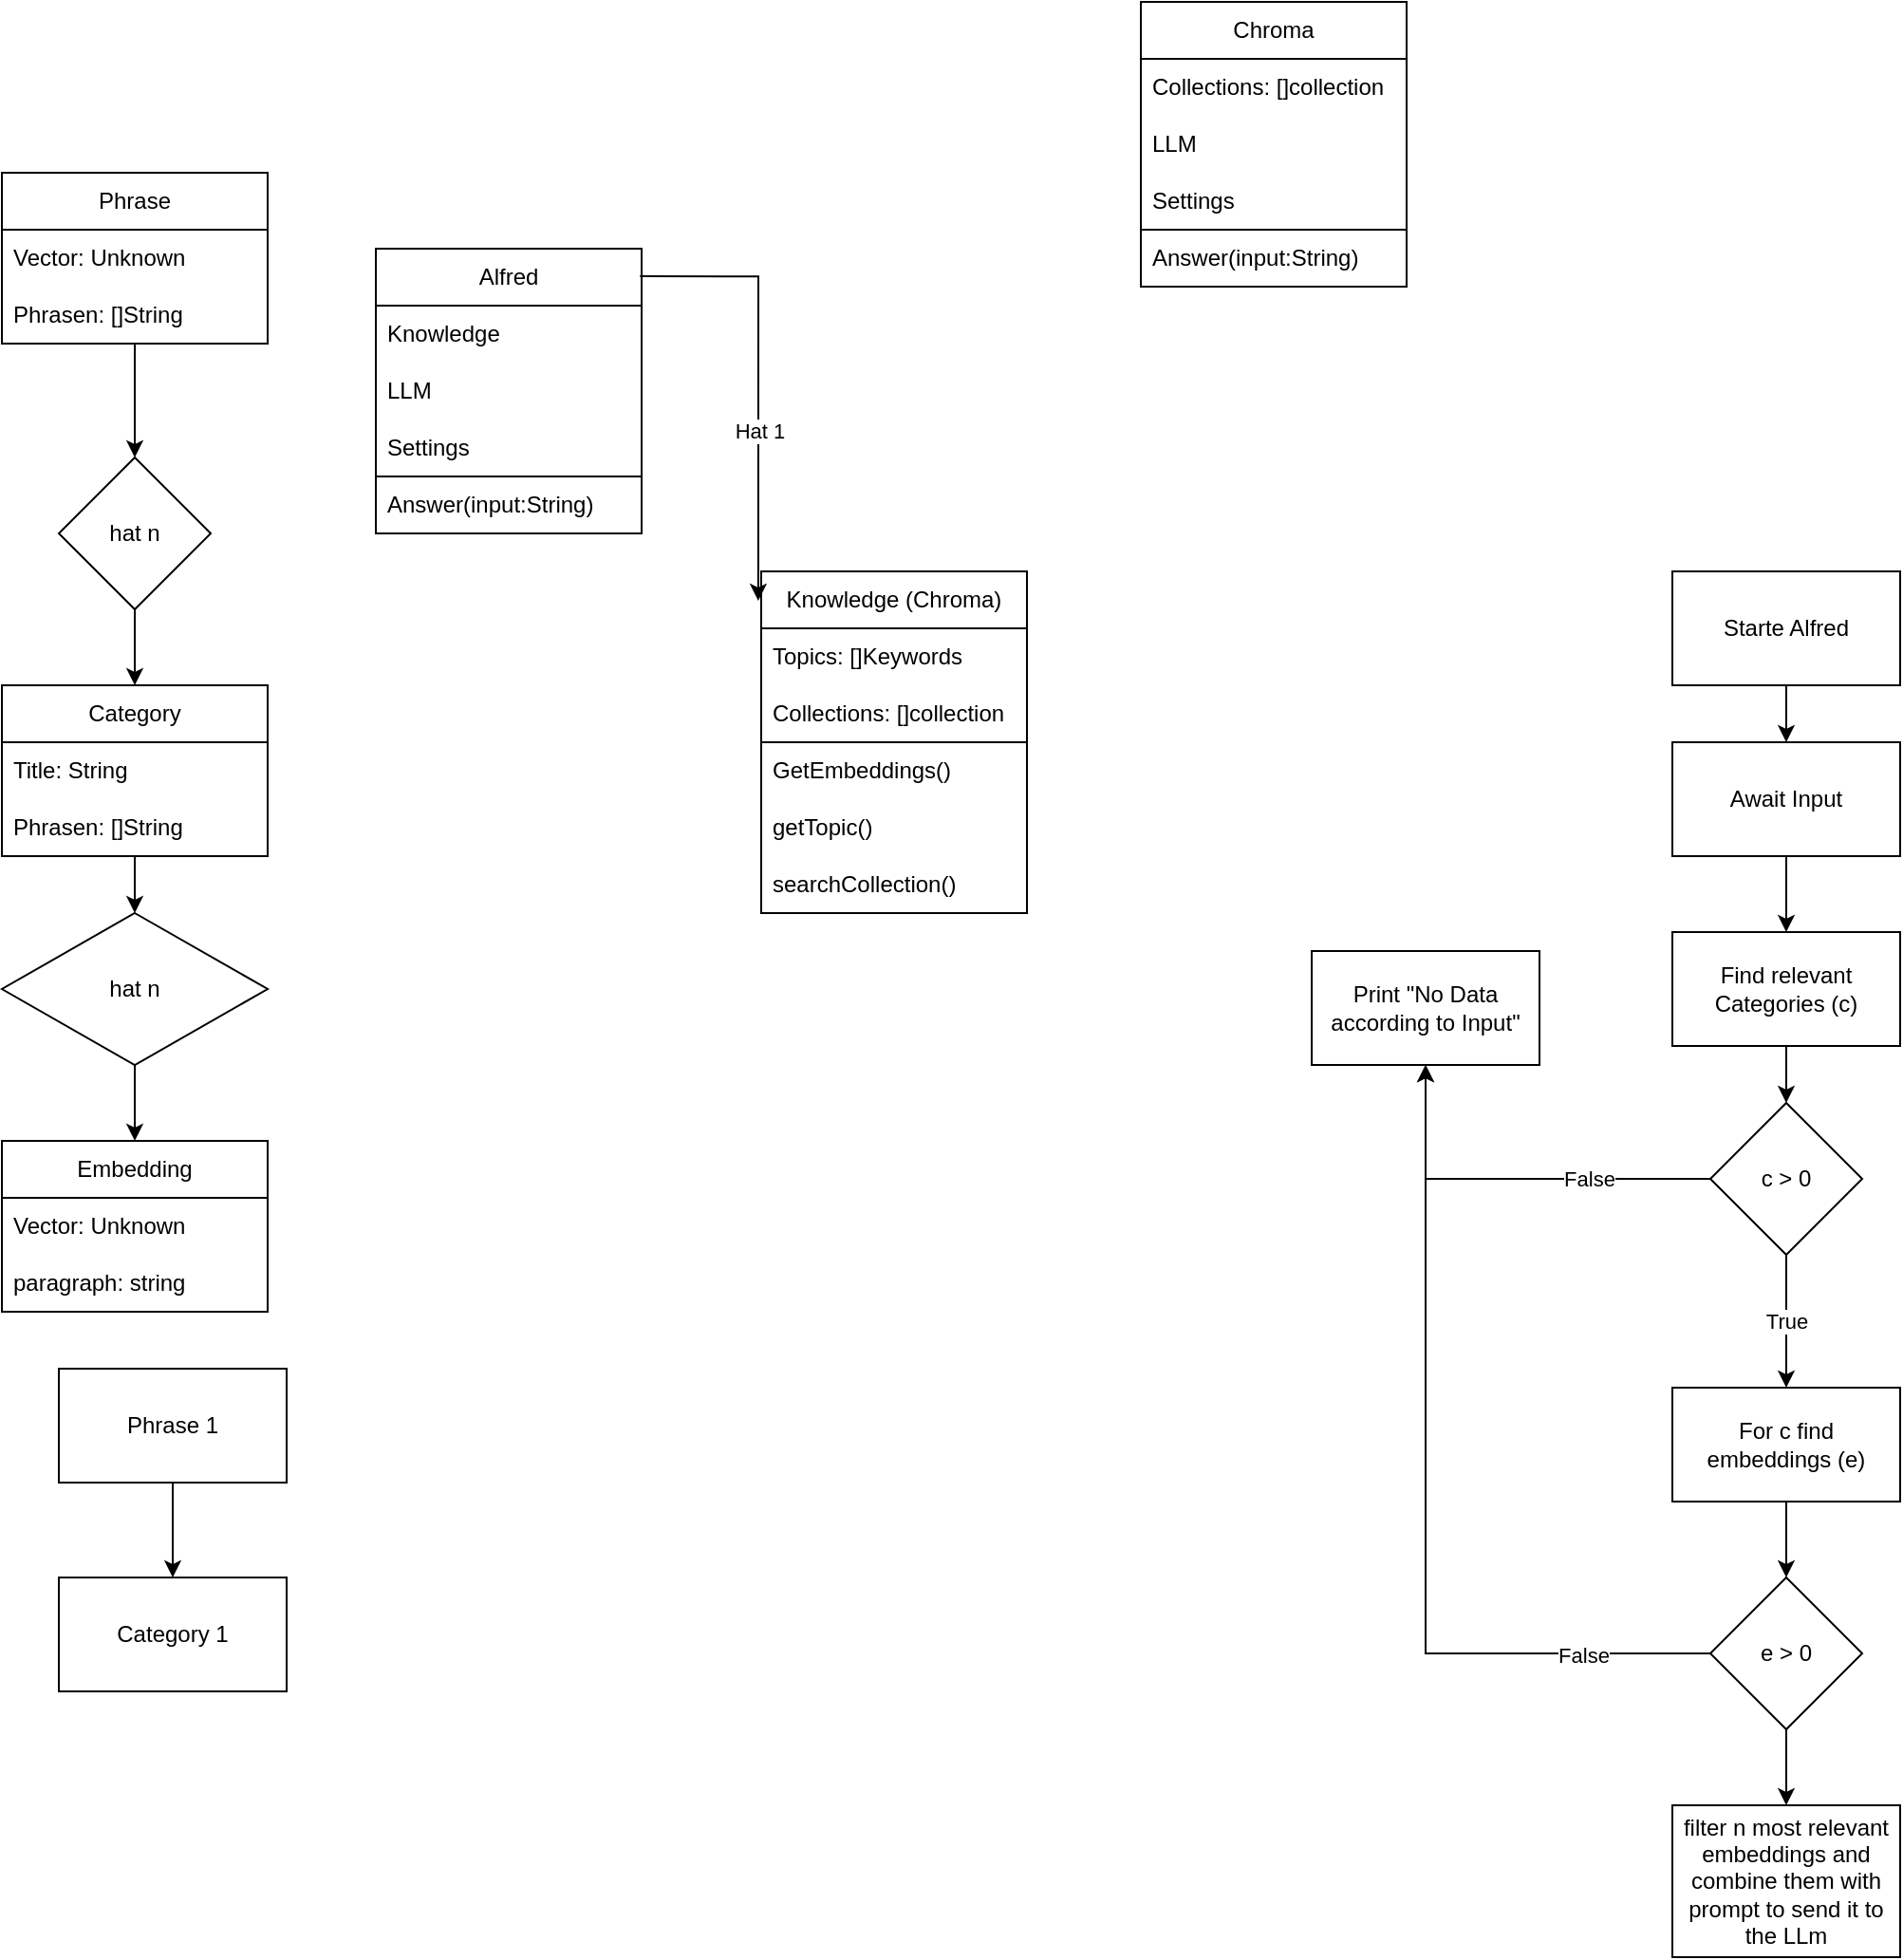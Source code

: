 <mxfile version="23.1.1" type="device">
  <diagram name="Seite-1" id="iqA32zx6aJ7FPY5LbqSP">
    <mxGraphModel dx="2864" dy="1942" grid="1" gridSize="10" guides="1" tooltips="1" connect="1" arrows="1" fold="1" page="1" pageScale="1" pageWidth="827" pageHeight="1169" math="0" shadow="0">
      <root>
        <mxCell id="0" />
        <mxCell id="1" parent="0" />
        <mxCell id="VoXccPW4dBbE1nh5RzjV-1" value="Alfred" style="swimlane;fontStyle=0;childLayout=stackLayout;horizontal=1;startSize=30;horizontalStack=0;resizeParent=1;resizeParentMax=0;resizeLast=0;collapsible=1;marginBottom=0;whiteSpace=wrap;html=1;" vertex="1" parent="1">
          <mxGeometry x="-413" y="50" width="140" height="150" as="geometry" />
        </mxCell>
        <mxCell id="VoXccPW4dBbE1nh5RzjV-2" value="Knowledge" style="text;strokeColor=none;fillColor=none;align=left;verticalAlign=middle;spacingLeft=4;spacingRight=4;overflow=hidden;points=[[0,0.5],[1,0.5]];portConstraint=eastwest;rotatable=0;whiteSpace=wrap;html=1;" vertex="1" parent="VoXccPW4dBbE1nh5RzjV-1">
          <mxGeometry y="30" width="140" height="30" as="geometry" />
        </mxCell>
        <mxCell id="VoXccPW4dBbE1nh5RzjV-65" value="LLM" style="text;strokeColor=none;fillColor=none;align=left;verticalAlign=middle;spacingLeft=4;spacingRight=4;overflow=hidden;points=[[0,0.5],[1,0.5]];portConstraint=eastwest;rotatable=0;whiteSpace=wrap;html=1;" vertex="1" parent="VoXccPW4dBbE1nh5RzjV-1">
          <mxGeometry y="60" width="140" height="30" as="geometry" />
        </mxCell>
        <mxCell id="VoXccPW4dBbE1nh5RzjV-64" value="Settings" style="text;strokeColor=none;fillColor=none;align=left;verticalAlign=middle;spacingLeft=4;spacingRight=4;overflow=hidden;points=[[0,0.5],[1,0.5]];portConstraint=eastwest;rotatable=0;whiteSpace=wrap;html=1;" vertex="1" parent="VoXccPW4dBbE1nh5RzjV-1">
          <mxGeometry y="90" width="140" height="30" as="geometry" />
        </mxCell>
        <mxCell id="VoXccPW4dBbE1nh5RzjV-60" value="" style="swimlane;fontStyle=0;childLayout=stackLayout;horizontal=1;startSize=0;horizontalStack=0;resizeParent=1;resizeParentMax=0;resizeLast=0;collapsible=1;marginBottom=0;whiteSpace=wrap;html=1;" vertex="1" parent="VoXccPW4dBbE1nh5RzjV-1">
          <mxGeometry y="120" width="140" height="30" as="geometry" />
        </mxCell>
        <mxCell id="VoXccPW4dBbE1nh5RzjV-61" value="Answer(input:String)" style="text;strokeColor=none;fillColor=none;align=left;verticalAlign=middle;spacingLeft=4;spacingRight=4;overflow=hidden;points=[[0,0.5],[1,0.5]];portConstraint=eastwest;rotatable=0;whiteSpace=wrap;html=1;" vertex="1" parent="VoXccPW4dBbE1nh5RzjV-60">
          <mxGeometry width="140" height="30" as="geometry" />
        </mxCell>
        <mxCell id="VoXccPW4dBbE1nh5RzjV-14" style="edgeStyle=orthogonalEdgeStyle;rounded=0;orthogonalLoop=1;jettySize=auto;html=1;exitX=0;exitY=0.5;exitDx=0;exitDy=0;entryX=0.5;entryY=1;entryDx=0;entryDy=0;" edge="1" parent="1" source="VoXccPW4dBbE1nh5RzjV-5" target="VoXccPW4dBbE1nh5RzjV-15">
          <mxGeometry relative="1" as="geometry">
            <mxPoint x="210" y="339.75" as="targetPoint" />
            <mxPoint x="170" y="539.75" as="sourcePoint" />
            <Array as="points">
              <mxPoint x="140" y="540" />
            </Array>
          </mxGeometry>
        </mxCell>
        <mxCell id="VoXccPW4dBbE1nh5RzjV-18" value="False" style="edgeLabel;html=1;align=center;verticalAlign=middle;resizable=0;points=[];" vertex="1" connectable="0" parent="VoXccPW4dBbE1nh5RzjV-14">
          <mxGeometry x="-0.391" relative="1" as="geometry">
            <mxPoint as="offset" />
          </mxGeometry>
        </mxCell>
        <mxCell id="VoXccPW4dBbE1nh5RzjV-5" value="c &amp;gt; 0" style="rhombus;whiteSpace=wrap;html=1;" vertex="1" parent="1">
          <mxGeometry x="290" y="500" width="80" height="80" as="geometry" />
        </mxCell>
        <mxCell id="VoXccPW4dBbE1nh5RzjV-6" value="Starte Alfred" style="rounded=0;whiteSpace=wrap;html=1;" vertex="1" parent="1">
          <mxGeometry x="270" y="220" width="120" height="60" as="geometry" />
        </mxCell>
        <mxCell id="VoXccPW4dBbE1nh5RzjV-7" value="" style="endArrow=classic;html=1;rounded=0;exitX=0.5;exitY=1;exitDx=0;exitDy=0;entryX=0.5;entryY=0;entryDx=0;entryDy=0;" edge="1" parent="1" source="VoXccPW4dBbE1nh5RzjV-6" target="VoXccPW4dBbE1nh5RzjV-8">
          <mxGeometry width="50" height="50" relative="1" as="geometry">
            <mxPoint x="390" y="470" as="sourcePoint" />
            <mxPoint x="330" y="350" as="targetPoint" />
          </mxGeometry>
        </mxCell>
        <mxCell id="VoXccPW4dBbE1nh5RzjV-8" value="Await Input" style="rounded=0;whiteSpace=wrap;html=1;" vertex="1" parent="1">
          <mxGeometry x="270" y="310" width="120" height="60" as="geometry" />
        </mxCell>
        <mxCell id="VoXccPW4dBbE1nh5RzjV-9" value="" style="endArrow=classic;html=1;rounded=0;exitX=0.5;exitY=1;exitDx=0;exitDy=0;entryX=0.5;entryY=0;entryDx=0;entryDy=0;" edge="1" parent="1" source="VoXccPW4dBbE1nh5RzjV-8" target="VoXccPW4dBbE1nh5RzjV-10">
          <mxGeometry width="50" height="50" relative="1" as="geometry">
            <mxPoint x="340" y="290" as="sourcePoint" />
            <mxPoint x="330" y="480" as="targetPoint" />
          </mxGeometry>
        </mxCell>
        <mxCell id="VoXccPW4dBbE1nh5RzjV-10" value="Find relevant Categories (c)" style="rounded=0;whiteSpace=wrap;html=1;" vertex="1" parent="1">
          <mxGeometry x="270" y="410" width="120" height="60" as="geometry" />
        </mxCell>
        <mxCell id="VoXccPW4dBbE1nh5RzjV-11" value="" style="endArrow=classic;html=1;rounded=0;exitX=0.5;exitY=1;exitDx=0;exitDy=0;entryX=0.5;entryY=0;entryDx=0;entryDy=0;" edge="1" parent="1" source="VoXccPW4dBbE1nh5RzjV-10" target="VoXccPW4dBbE1nh5RzjV-5">
          <mxGeometry width="50" height="50" relative="1" as="geometry">
            <mxPoint x="340" y="380" as="sourcePoint" />
            <mxPoint x="340" y="420" as="targetPoint" />
          </mxGeometry>
        </mxCell>
        <mxCell id="VoXccPW4dBbE1nh5RzjV-12" value="" style="endArrow=classic;html=1;rounded=0;exitX=0.5;exitY=1;exitDx=0;exitDy=0;entryX=0.5;entryY=0;entryDx=0;entryDy=0;" edge="1" parent="1" source="VoXccPW4dBbE1nh5RzjV-5" target="VoXccPW4dBbE1nh5RzjV-16">
          <mxGeometry relative="1" as="geometry">
            <mxPoint x="360" y="530" as="sourcePoint" />
            <mxPoint x="330" y="640" as="targetPoint" />
          </mxGeometry>
        </mxCell>
        <mxCell id="VoXccPW4dBbE1nh5RzjV-13" value="True" style="edgeLabel;resizable=0;html=1;align=center;verticalAlign=middle;" connectable="0" vertex="1" parent="VoXccPW4dBbE1nh5RzjV-12">
          <mxGeometry relative="1" as="geometry" />
        </mxCell>
        <mxCell id="VoXccPW4dBbE1nh5RzjV-15" value="Print &quot;No Data according to Input&quot;" style="rounded=0;whiteSpace=wrap;html=1;" vertex="1" parent="1">
          <mxGeometry x="80" y="420" width="120" height="60" as="geometry" />
        </mxCell>
        <mxCell id="VoXccPW4dBbE1nh5RzjV-19" style="edgeStyle=orthogonalEdgeStyle;rounded=0;orthogonalLoop=1;jettySize=auto;html=1;exitX=0.5;exitY=1;exitDx=0;exitDy=0;entryX=0.5;entryY=0;entryDx=0;entryDy=0;" edge="1" parent="1" source="VoXccPW4dBbE1nh5RzjV-16" target="VoXccPW4dBbE1nh5RzjV-17">
          <mxGeometry relative="1" as="geometry" />
        </mxCell>
        <mxCell id="VoXccPW4dBbE1nh5RzjV-16" value="For c find embeddings (e)" style="rounded=0;whiteSpace=wrap;html=1;" vertex="1" parent="1">
          <mxGeometry x="270" y="650" width="120" height="60" as="geometry" />
        </mxCell>
        <mxCell id="VoXccPW4dBbE1nh5RzjV-20" style="edgeStyle=orthogonalEdgeStyle;rounded=0;orthogonalLoop=1;jettySize=auto;html=1;exitX=0;exitY=0.5;exitDx=0;exitDy=0;entryX=0.5;entryY=1;entryDx=0;entryDy=0;" edge="1" parent="1" source="VoXccPW4dBbE1nh5RzjV-17" target="VoXccPW4dBbE1nh5RzjV-15">
          <mxGeometry relative="1" as="geometry">
            <mxPoint x="140" y="570" as="targetPoint" />
          </mxGeometry>
        </mxCell>
        <mxCell id="VoXccPW4dBbE1nh5RzjV-21" value="False" style="edgeLabel;html=1;align=center;verticalAlign=middle;resizable=0;points=[];" vertex="1" connectable="0" parent="VoXccPW4dBbE1nh5RzjV-20">
          <mxGeometry x="-0.709" y="1" relative="1" as="geometry">
            <mxPoint as="offset" />
          </mxGeometry>
        </mxCell>
        <mxCell id="VoXccPW4dBbE1nh5RzjV-23" style="edgeStyle=orthogonalEdgeStyle;rounded=0;orthogonalLoop=1;jettySize=auto;html=1;exitX=0.5;exitY=1;exitDx=0;exitDy=0;entryX=0.5;entryY=0;entryDx=0;entryDy=0;" edge="1" parent="1" source="VoXccPW4dBbE1nh5RzjV-17" target="VoXccPW4dBbE1nh5RzjV-22">
          <mxGeometry relative="1" as="geometry" />
        </mxCell>
        <mxCell id="VoXccPW4dBbE1nh5RzjV-17" value="e &amp;gt; 0" style="rhombus;whiteSpace=wrap;html=1;" vertex="1" parent="1">
          <mxGeometry x="290" y="750" width="80" height="80" as="geometry" />
        </mxCell>
        <mxCell id="VoXccPW4dBbE1nh5RzjV-22" value="filter n most relevant embeddings and combine them with prompt to send it to the LLm" style="rounded=0;whiteSpace=wrap;html=1;" vertex="1" parent="1">
          <mxGeometry x="270" y="870" width="120" height="80" as="geometry" />
        </mxCell>
        <mxCell id="VoXccPW4dBbE1nh5RzjV-37" value="" style="edgeStyle=orthogonalEdgeStyle;rounded=0;orthogonalLoop=1;jettySize=auto;html=1;" edge="1" parent="1" source="VoXccPW4dBbE1nh5RzjV-24" target="VoXccPW4dBbE1nh5RzjV-36">
          <mxGeometry relative="1" as="geometry" />
        </mxCell>
        <mxCell id="VoXccPW4dBbE1nh5RzjV-24" value="Category" style="swimlane;fontStyle=0;childLayout=stackLayout;horizontal=1;startSize=30;horizontalStack=0;resizeParent=1;resizeParentMax=0;resizeLast=0;collapsible=1;marginBottom=0;whiteSpace=wrap;html=1;" vertex="1" parent="1">
          <mxGeometry x="-610" y="280" width="140" height="90" as="geometry" />
        </mxCell>
        <mxCell id="VoXccPW4dBbE1nh5RzjV-25" value="Title: String" style="text;strokeColor=none;fillColor=none;align=left;verticalAlign=middle;spacingLeft=4;spacingRight=4;overflow=hidden;points=[[0,0.5],[1,0.5]];portConstraint=eastwest;rotatable=0;whiteSpace=wrap;html=1;" vertex="1" parent="VoXccPW4dBbE1nh5RzjV-24">
          <mxGeometry y="30" width="140" height="30" as="geometry" />
        </mxCell>
        <mxCell id="VoXccPW4dBbE1nh5RzjV-26" value="Phrasen: []String" style="text;strokeColor=none;fillColor=none;align=left;verticalAlign=middle;spacingLeft=4;spacingRight=4;overflow=hidden;points=[[0,0.5],[1,0.5]];portConstraint=eastwest;rotatable=0;whiteSpace=wrap;html=1;" vertex="1" parent="VoXccPW4dBbE1nh5RzjV-24">
          <mxGeometry y="60" width="140" height="30" as="geometry" />
        </mxCell>
        <mxCell id="VoXccPW4dBbE1nh5RzjV-28" value="Embedding" style="swimlane;fontStyle=0;childLayout=stackLayout;horizontal=1;startSize=30;horizontalStack=0;resizeParent=1;resizeParentMax=0;resizeLast=0;collapsible=1;marginBottom=0;whiteSpace=wrap;html=1;" vertex="1" parent="1">
          <mxGeometry x="-610" y="520" width="140" height="90" as="geometry" />
        </mxCell>
        <mxCell id="VoXccPW4dBbE1nh5RzjV-29" value="Vector: Unknown" style="text;strokeColor=none;fillColor=none;align=left;verticalAlign=middle;spacingLeft=4;spacingRight=4;overflow=hidden;points=[[0,0.5],[1,0.5]];portConstraint=eastwest;rotatable=0;whiteSpace=wrap;html=1;" vertex="1" parent="VoXccPW4dBbE1nh5RzjV-28">
          <mxGeometry y="30" width="140" height="30" as="geometry" />
        </mxCell>
        <mxCell id="VoXccPW4dBbE1nh5RzjV-30" value="paragraph: string" style="text;strokeColor=none;fillColor=none;align=left;verticalAlign=middle;spacingLeft=4;spacingRight=4;overflow=hidden;points=[[0,0.5],[1,0.5]];portConstraint=eastwest;rotatable=0;whiteSpace=wrap;html=1;" vertex="1" parent="VoXccPW4dBbE1nh5RzjV-28">
          <mxGeometry y="60" width="140" height="30" as="geometry" />
        </mxCell>
        <mxCell id="VoXccPW4dBbE1nh5RzjV-38" style="edgeStyle=orthogonalEdgeStyle;rounded=0;orthogonalLoop=1;jettySize=auto;html=1;exitX=0.5;exitY=1;exitDx=0;exitDy=0;entryX=0.5;entryY=0;entryDx=0;entryDy=0;" edge="1" parent="1" source="VoXccPW4dBbE1nh5RzjV-36" target="VoXccPW4dBbE1nh5RzjV-28">
          <mxGeometry relative="1" as="geometry" />
        </mxCell>
        <mxCell id="VoXccPW4dBbE1nh5RzjV-36" value="hat n" style="rhombus;whiteSpace=wrap;html=1;fontStyle=0;startSize=30;" vertex="1" parent="1">
          <mxGeometry x="-610" y="400" width="140" height="80" as="geometry" />
        </mxCell>
        <mxCell id="VoXccPW4dBbE1nh5RzjV-46" value="" style="edgeStyle=orthogonalEdgeStyle;rounded=0;orthogonalLoop=1;jettySize=auto;html=1;" edge="1" parent="1" source="VoXccPW4dBbE1nh5RzjV-39" target="VoXccPW4dBbE1nh5RzjV-45">
          <mxGeometry relative="1" as="geometry" />
        </mxCell>
        <mxCell id="VoXccPW4dBbE1nh5RzjV-39" value="Phrase" style="swimlane;fontStyle=0;childLayout=stackLayout;horizontal=1;startSize=30;horizontalStack=0;resizeParent=1;resizeParentMax=0;resizeLast=0;collapsible=1;marginBottom=0;whiteSpace=wrap;html=1;" vertex="1" parent="1">
          <mxGeometry x="-610" y="10" width="140" height="90" as="geometry" />
        </mxCell>
        <mxCell id="VoXccPW4dBbE1nh5RzjV-40" value="Vector: Unknown" style="text;strokeColor=none;fillColor=none;align=left;verticalAlign=middle;spacingLeft=4;spacingRight=4;overflow=hidden;points=[[0,0.5],[1,0.5]];portConstraint=eastwest;rotatable=0;whiteSpace=wrap;html=1;" vertex="1" parent="VoXccPW4dBbE1nh5RzjV-39">
          <mxGeometry y="30" width="140" height="30" as="geometry" />
        </mxCell>
        <mxCell id="VoXccPW4dBbE1nh5RzjV-41" value="Phrasen: []String" style="text;strokeColor=none;fillColor=none;align=left;verticalAlign=middle;spacingLeft=4;spacingRight=4;overflow=hidden;points=[[0,0.5],[1,0.5]];portConstraint=eastwest;rotatable=0;whiteSpace=wrap;html=1;" vertex="1" parent="VoXccPW4dBbE1nh5RzjV-39">
          <mxGeometry y="60" width="140" height="30" as="geometry" />
        </mxCell>
        <mxCell id="VoXccPW4dBbE1nh5RzjV-43" style="edgeStyle=orthogonalEdgeStyle;rounded=0;orthogonalLoop=1;jettySize=auto;html=1;exitX=0.5;exitY=1;exitDx=0;exitDy=0;entryX=0.5;entryY=0;entryDx=0;entryDy=0;" edge="1" parent="1" source="VoXccPW4dBbE1nh5RzjV-42" target="VoXccPW4dBbE1nh5RzjV-44">
          <mxGeometry relative="1" as="geometry">
            <mxPoint x="-519.632" y="770" as="targetPoint" />
          </mxGeometry>
        </mxCell>
        <mxCell id="VoXccPW4dBbE1nh5RzjV-42" value="Phrase 1" style="rounded=0;whiteSpace=wrap;html=1;" vertex="1" parent="1">
          <mxGeometry x="-580" y="640" width="120" height="60" as="geometry" />
        </mxCell>
        <mxCell id="VoXccPW4dBbE1nh5RzjV-44" value="Category 1" style="rounded=0;whiteSpace=wrap;html=1;" vertex="1" parent="1">
          <mxGeometry x="-580" y="750" width="120" height="60" as="geometry" />
        </mxCell>
        <mxCell id="VoXccPW4dBbE1nh5RzjV-47" style="edgeStyle=orthogonalEdgeStyle;rounded=0;orthogonalLoop=1;jettySize=auto;html=1;exitX=0.5;exitY=1;exitDx=0;exitDy=0;entryX=0.5;entryY=0;entryDx=0;entryDy=0;" edge="1" parent="1" source="VoXccPW4dBbE1nh5RzjV-45" target="VoXccPW4dBbE1nh5RzjV-24">
          <mxGeometry relative="1" as="geometry" />
        </mxCell>
        <mxCell id="VoXccPW4dBbE1nh5RzjV-45" value="hat n" style="rhombus;whiteSpace=wrap;html=1;fontStyle=0;startSize=30;" vertex="1" parent="1">
          <mxGeometry x="-580" y="160" width="80" height="80" as="geometry" />
        </mxCell>
        <mxCell id="VoXccPW4dBbE1nh5RzjV-48" value="Knowledge (Chroma)" style="swimlane;fontStyle=0;childLayout=stackLayout;horizontal=1;startSize=30;horizontalStack=0;resizeParent=1;resizeParentMax=0;resizeLast=0;collapsible=1;marginBottom=0;whiteSpace=wrap;html=1;" vertex="1" parent="1">
          <mxGeometry x="-210" y="220" width="140" height="180" as="geometry" />
        </mxCell>
        <mxCell id="VoXccPW4dBbE1nh5RzjV-49" value="Topics: []Keywords" style="text;strokeColor=none;fillColor=none;align=left;verticalAlign=middle;spacingLeft=4;spacingRight=4;overflow=hidden;points=[[0,0.5],[1,0.5]];portConstraint=eastwest;rotatable=0;whiteSpace=wrap;html=1;" vertex="1" parent="VoXccPW4dBbE1nh5RzjV-48">
          <mxGeometry y="30" width="140" height="30" as="geometry" />
        </mxCell>
        <mxCell id="VoXccPW4dBbE1nh5RzjV-68" value="Collections: []collection" style="text;strokeColor=none;fillColor=none;align=left;verticalAlign=middle;spacingLeft=4;spacingRight=4;overflow=hidden;points=[[0,0.5],[1,0.5]];portConstraint=eastwest;rotatable=0;whiteSpace=wrap;html=1;" vertex="1" parent="VoXccPW4dBbE1nh5RzjV-48">
          <mxGeometry y="60" width="140" height="30" as="geometry" />
        </mxCell>
        <mxCell id="VoXccPW4dBbE1nh5RzjV-69" value="" style="swimlane;fontStyle=0;childLayout=stackLayout;horizontal=1;startSize=0;horizontalStack=0;resizeParent=1;resizeParentMax=0;resizeLast=0;collapsible=1;marginBottom=0;whiteSpace=wrap;html=1;" vertex="1" parent="VoXccPW4dBbE1nh5RzjV-48">
          <mxGeometry y="90" width="140" height="90" as="geometry" />
        </mxCell>
        <mxCell id="VoXccPW4dBbE1nh5RzjV-71" value="GetEmbeddings()" style="text;strokeColor=none;fillColor=none;align=left;verticalAlign=middle;spacingLeft=4;spacingRight=4;overflow=hidden;points=[[0,0.5],[1,0.5]];portConstraint=eastwest;rotatable=0;whiteSpace=wrap;html=1;" vertex="1" parent="VoXccPW4dBbE1nh5RzjV-69">
          <mxGeometry width="140" height="30" as="geometry" />
        </mxCell>
        <mxCell id="VoXccPW4dBbE1nh5RzjV-70" value="getTopic()" style="text;strokeColor=none;fillColor=none;align=left;verticalAlign=middle;spacingLeft=4;spacingRight=4;overflow=hidden;points=[[0,0.5],[1,0.5]];portConstraint=eastwest;rotatable=0;whiteSpace=wrap;html=1;" vertex="1" parent="VoXccPW4dBbE1nh5RzjV-69">
          <mxGeometry y="30" width="140" height="30" as="geometry" />
        </mxCell>
        <mxCell id="VoXccPW4dBbE1nh5RzjV-72" value="searchCollection()" style="text;strokeColor=none;fillColor=none;align=left;verticalAlign=middle;spacingLeft=4;spacingRight=4;overflow=hidden;points=[[0,0.5],[1,0.5]];portConstraint=eastwest;rotatable=0;whiteSpace=wrap;html=1;" vertex="1" parent="VoXccPW4dBbE1nh5RzjV-69">
          <mxGeometry y="60" width="140" height="30" as="geometry" />
        </mxCell>
        <mxCell id="VoXccPW4dBbE1nh5RzjV-52" style="edgeStyle=orthogonalEdgeStyle;rounded=0;orthogonalLoop=1;jettySize=auto;html=1;entryX=-0.011;entryY=0.086;entryDx=0;entryDy=0;entryPerimeter=0;exitX=0.994;exitY=0.097;exitDx=0;exitDy=0;exitPerimeter=0;" edge="1" parent="1" source="VoXccPW4dBbE1nh5RzjV-1" target="VoXccPW4dBbE1nh5RzjV-48">
          <mxGeometry relative="1" as="geometry">
            <mxPoint x="-230" y="130" as="sourcePoint" />
          </mxGeometry>
        </mxCell>
        <mxCell id="VoXccPW4dBbE1nh5RzjV-53" value="Hat 1" style="edgeLabel;html=1;align=center;verticalAlign=middle;resizable=0;points=[];" vertex="1" connectable="0" parent="VoXccPW4dBbE1nh5RzjV-52">
          <mxGeometry x="0.231" relative="1" as="geometry">
            <mxPoint as="offset" />
          </mxGeometry>
        </mxCell>
        <mxCell id="VoXccPW4dBbE1nh5RzjV-73" value="Chroma" style="swimlane;fontStyle=0;childLayout=stackLayout;horizontal=1;startSize=30;horizontalStack=0;resizeParent=1;resizeParentMax=0;resizeLast=0;collapsible=1;marginBottom=0;whiteSpace=wrap;html=1;" vertex="1" parent="1">
          <mxGeometry x="-10" y="-80" width="140" height="150" as="geometry" />
        </mxCell>
        <mxCell id="VoXccPW4dBbE1nh5RzjV-74" value="Collections: []collection" style="text;strokeColor=none;fillColor=none;align=left;verticalAlign=middle;spacingLeft=4;spacingRight=4;overflow=hidden;points=[[0,0.5],[1,0.5]];portConstraint=eastwest;rotatable=0;whiteSpace=wrap;html=1;" vertex="1" parent="VoXccPW4dBbE1nh5RzjV-73">
          <mxGeometry y="30" width="140" height="30" as="geometry" />
        </mxCell>
        <mxCell id="VoXccPW4dBbE1nh5RzjV-75" value="LLM" style="text;strokeColor=none;fillColor=none;align=left;verticalAlign=middle;spacingLeft=4;spacingRight=4;overflow=hidden;points=[[0,0.5],[1,0.5]];portConstraint=eastwest;rotatable=0;whiteSpace=wrap;html=1;" vertex="1" parent="VoXccPW4dBbE1nh5RzjV-73">
          <mxGeometry y="60" width="140" height="30" as="geometry" />
        </mxCell>
        <mxCell id="VoXccPW4dBbE1nh5RzjV-76" value="Settings" style="text;strokeColor=none;fillColor=none;align=left;verticalAlign=middle;spacingLeft=4;spacingRight=4;overflow=hidden;points=[[0,0.5],[1,0.5]];portConstraint=eastwest;rotatable=0;whiteSpace=wrap;html=1;" vertex="1" parent="VoXccPW4dBbE1nh5RzjV-73">
          <mxGeometry y="90" width="140" height="30" as="geometry" />
        </mxCell>
        <mxCell id="VoXccPW4dBbE1nh5RzjV-77" value="" style="swimlane;fontStyle=0;childLayout=stackLayout;horizontal=1;startSize=0;horizontalStack=0;resizeParent=1;resizeParentMax=0;resizeLast=0;collapsible=1;marginBottom=0;whiteSpace=wrap;html=1;" vertex="1" parent="VoXccPW4dBbE1nh5RzjV-73">
          <mxGeometry y="120" width="140" height="30" as="geometry" />
        </mxCell>
        <mxCell id="VoXccPW4dBbE1nh5RzjV-78" value="Answer(input:String)" style="text;strokeColor=none;fillColor=none;align=left;verticalAlign=middle;spacingLeft=4;spacingRight=4;overflow=hidden;points=[[0,0.5],[1,0.5]];portConstraint=eastwest;rotatable=0;whiteSpace=wrap;html=1;" vertex="1" parent="VoXccPW4dBbE1nh5RzjV-77">
          <mxGeometry width="140" height="30" as="geometry" />
        </mxCell>
      </root>
    </mxGraphModel>
  </diagram>
</mxfile>
